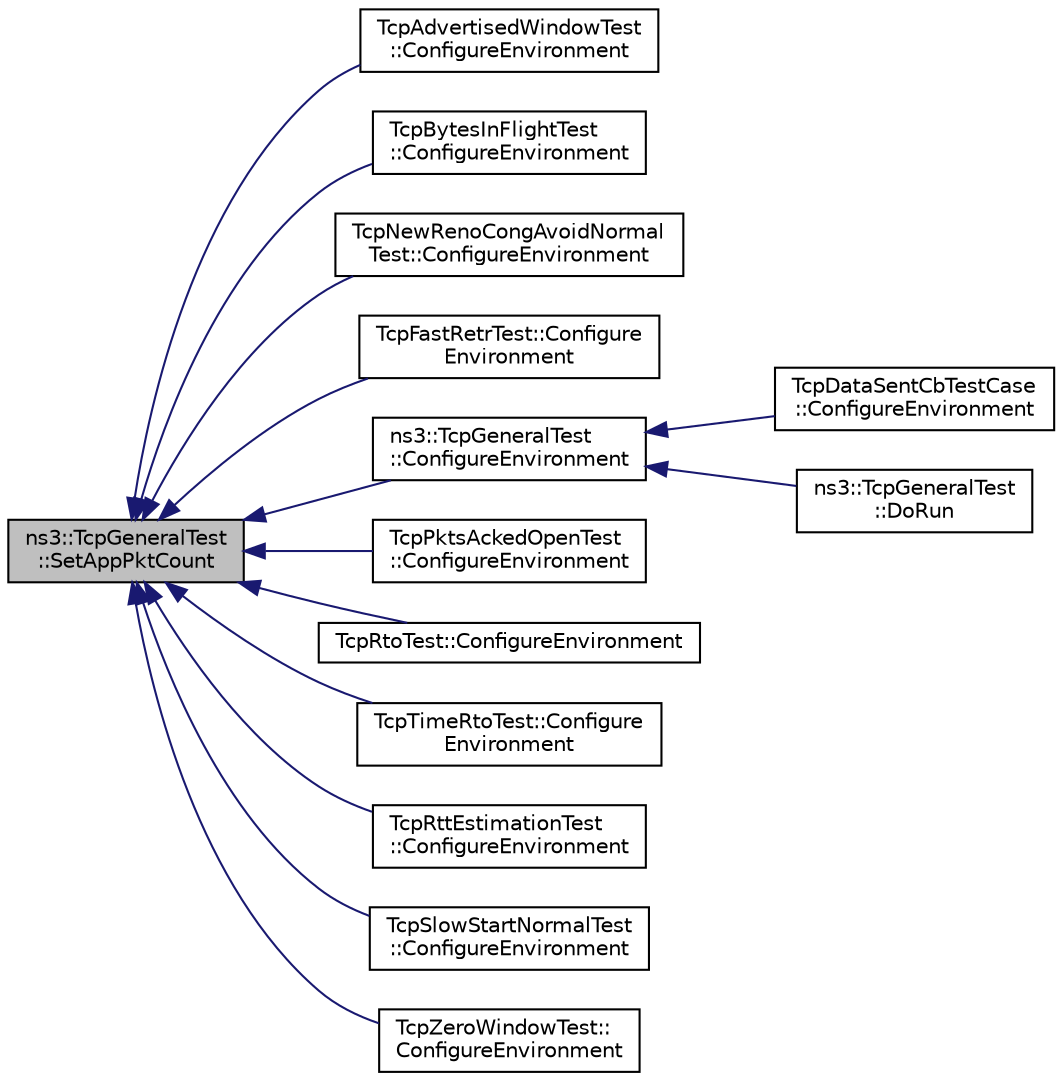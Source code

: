 digraph "ns3::TcpGeneralTest::SetAppPktCount"
{
  edge [fontname="Helvetica",fontsize="10",labelfontname="Helvetica",labelfontsize="10"];
  node [fontname="Helvetica",fontsize="10",shape=record];
  rankdir="LR";
  Node1 [label="ns3::TcpGeneralTest\l::SetAppPktCount",height=0.2,width=0.4,color="black", fillcolor="grey75", style="filled", fontcolor="black"];
  Node1 -> Node2 [dir="back",color="midnightblue",fontsize="10",style="solid"];
  Node2 [label="TcpAdvertisedWindowTest\l::ConfigureEnvironment",height=0.2,width=0.4,color="black", fillcolor="white", style="filled",URL="$d2/dd3/classTcpAdvertisedWindowTest.html#a32f6b3ef9a883c098a69ed55dbf21630",tooltip="Change the configuration of the evironment. "];
  Node1 -> Node3 [dir="back",color="midnightblue",fontsize="10",style="solid"];
  Node3 [label="TcpBytesInFlightTest\l::ConfigureEnvironment",height=0.2,width=0.4,color="black", fillcolor="white", style="filled",URL="$d7/d15/classTcpBytesInFlightTest.html#a09c98c951bad56eff605cffc7f52081d",tooltip="Configure the test. "];
  Node1 -> Node4 [dir="back",color="midnightblue",fontsize="10",style="solid"];
  Node4 [label="TcpNewRenoCongAvoidNormal\lTest::ConfigureEnvironment",height=0.2,width=0.4,color="black", fillcolor="white", style="filled",URL="$d6/d46/classTcpNewRenoCongAvoidNormalTest.html#aec6c98b12f00b2e8cdb477651865e207",tooltip="Change the configuration of the evironment. "];
  Node1 -> Node5 [dir="back",color="midnightblue",fontsize="10",style="solid"];
  Node5 [label="TcpFastRetrTest::Configure\lEnvironment",height=0.2,width=0.4,color="black", fillcolor="white", style="filled",URL="$df/d85/classTcpFastRetrTest.html#ae0e3ccc33f94b9412720ee80e3a67aec",tooltip="Change the configuration of the evironment. "];
  Node1 -> Node6 [dir="back",color="midnightblue",fontsize="10",style="solid"];
  Node6 [label="ns3::TcpGeneralTest\l::ConfigureEnvironment",height=0.2,width=0.4,color="black", fillcolor="white", style="filled",URL="$d2/dfd/classns3_1_1TcpGeneralTest.html#abd4e42807a8d2b13dcd207131af12c3b",tooltip="Change the configuration of the evironment. "];
  Node6 -> Node7 [dir="back",color="midnightblue",fontsize="10",style="solid"];
  Node7 [label="TcpDataSentCbTestCase\l::ConfigureEnvironment",height=0.2,width=0.4,color="black", fillcolor="white", style="filled",URL="$dc/d3f/classTcpDataSentCbTestCase.html#ad0bb6161988e738da82f61d7c60be9b6",tooltip="Change the configuration of the evironment. "];
  Node6 -> Node8 [dir="back",color="midnightblue",fontsize="10",style="solid"];
  Node8 [label="ns3::TcpGeneralTest\l::DoRun",height=0.2,width=0.4,color="black", fillcolor="white", style="filled",URL="$d2/dfd/classns3_1_1TcpGeneralTest.html#a79f00453e60b95fcf8d22757593f5ed3",tooltip="Execute the tcp test. "];
  Node1 -> Node9 [dir="back",color="midnightblue",fontsize="10",style="solid"];
  Node9 [label="TcpPktsAckedOpenTest\l::ConfigureEnvironment",height=0.2,width=0.4,color="black", fillcolor="white", style="filled",URL="$d7/db5/classTcpPktsAckedOpenTest.html#a8344f777010cbb7b3c8eea3726f1b987",tooltip="Change the configuration of the evironment. "];
  Node1 -> Node10 [dir="back",color="midnightblue",fontsize="10",style="solid"];
  Node10 [label="TcpRtoTest::ConfigureEnvironment",height=0.2,width=0.4,color="black", fillcolor="white", style="filled",URL="$de/d2b/classTcpRtoTest.html#a0dfc73de2b55e3b66bf3e911be8b4150",tooltip="Change the configuration of the evironment. "];
  Node1 -> Node11 [dir="back",color="midnightblue",fontsize="10",style="solid"];
  Node11 [label="TcpTimeRtoTest::Configure\lEnvironment",height=0.2,width=0.4,color="black", fillcolor="white", style="filled",URL="$dc/da7/classTcpTimeRtoTest.html#abb6359ae69a3852ca98c3683e359de82",tooltip="Change the configuration of the evironment. "];
  Node1 -> Node12 [dir="back",color="midnightblue",fontsize="10",style="solid"];
  Node12 [label="TcpRttEstimationTest\l::ConfigureEnvironment",height=0.2,width=0.4,color="black", fillcolor="white", style="filled",URL="$dc/deb/classTcpRttEstimationTest.html#a2f03b64bf5e45e2c66446fe8887685a2",tooltip="Change the configuration of the evironment. "];
  Node1 -> Node13 [dir="back",color="midnightblue",fontsize="10",style="solid"];
  Node13 [label="TcpSlowStartNormalTest\l::ConfigureEnvironment",height=0.2,width=0.4,color="black", fillcolor="white", style="filled",URL="$d8/d06/classTcpSlowStartNormalTest.html#ab9d9461021dd59a1b313ae782a585d02",tooltip="Change the configuration of the evironment. "];
  Node1 -> Node14 [dir="back",color="midnightblue",fontsize="10",style="solid"];
  Node14 [label="TcpZeroWindowTest::\lConfigureEnvironment",height=0.2,width=0.4,color="black", fillcolor="white", style="filled",URL="$d1/db9/classTcpZeroWindowTest.html#ac5468dca75edd6211d8edb9e5104b405",tooltip="Change the configuration of the evironment. "];
}
